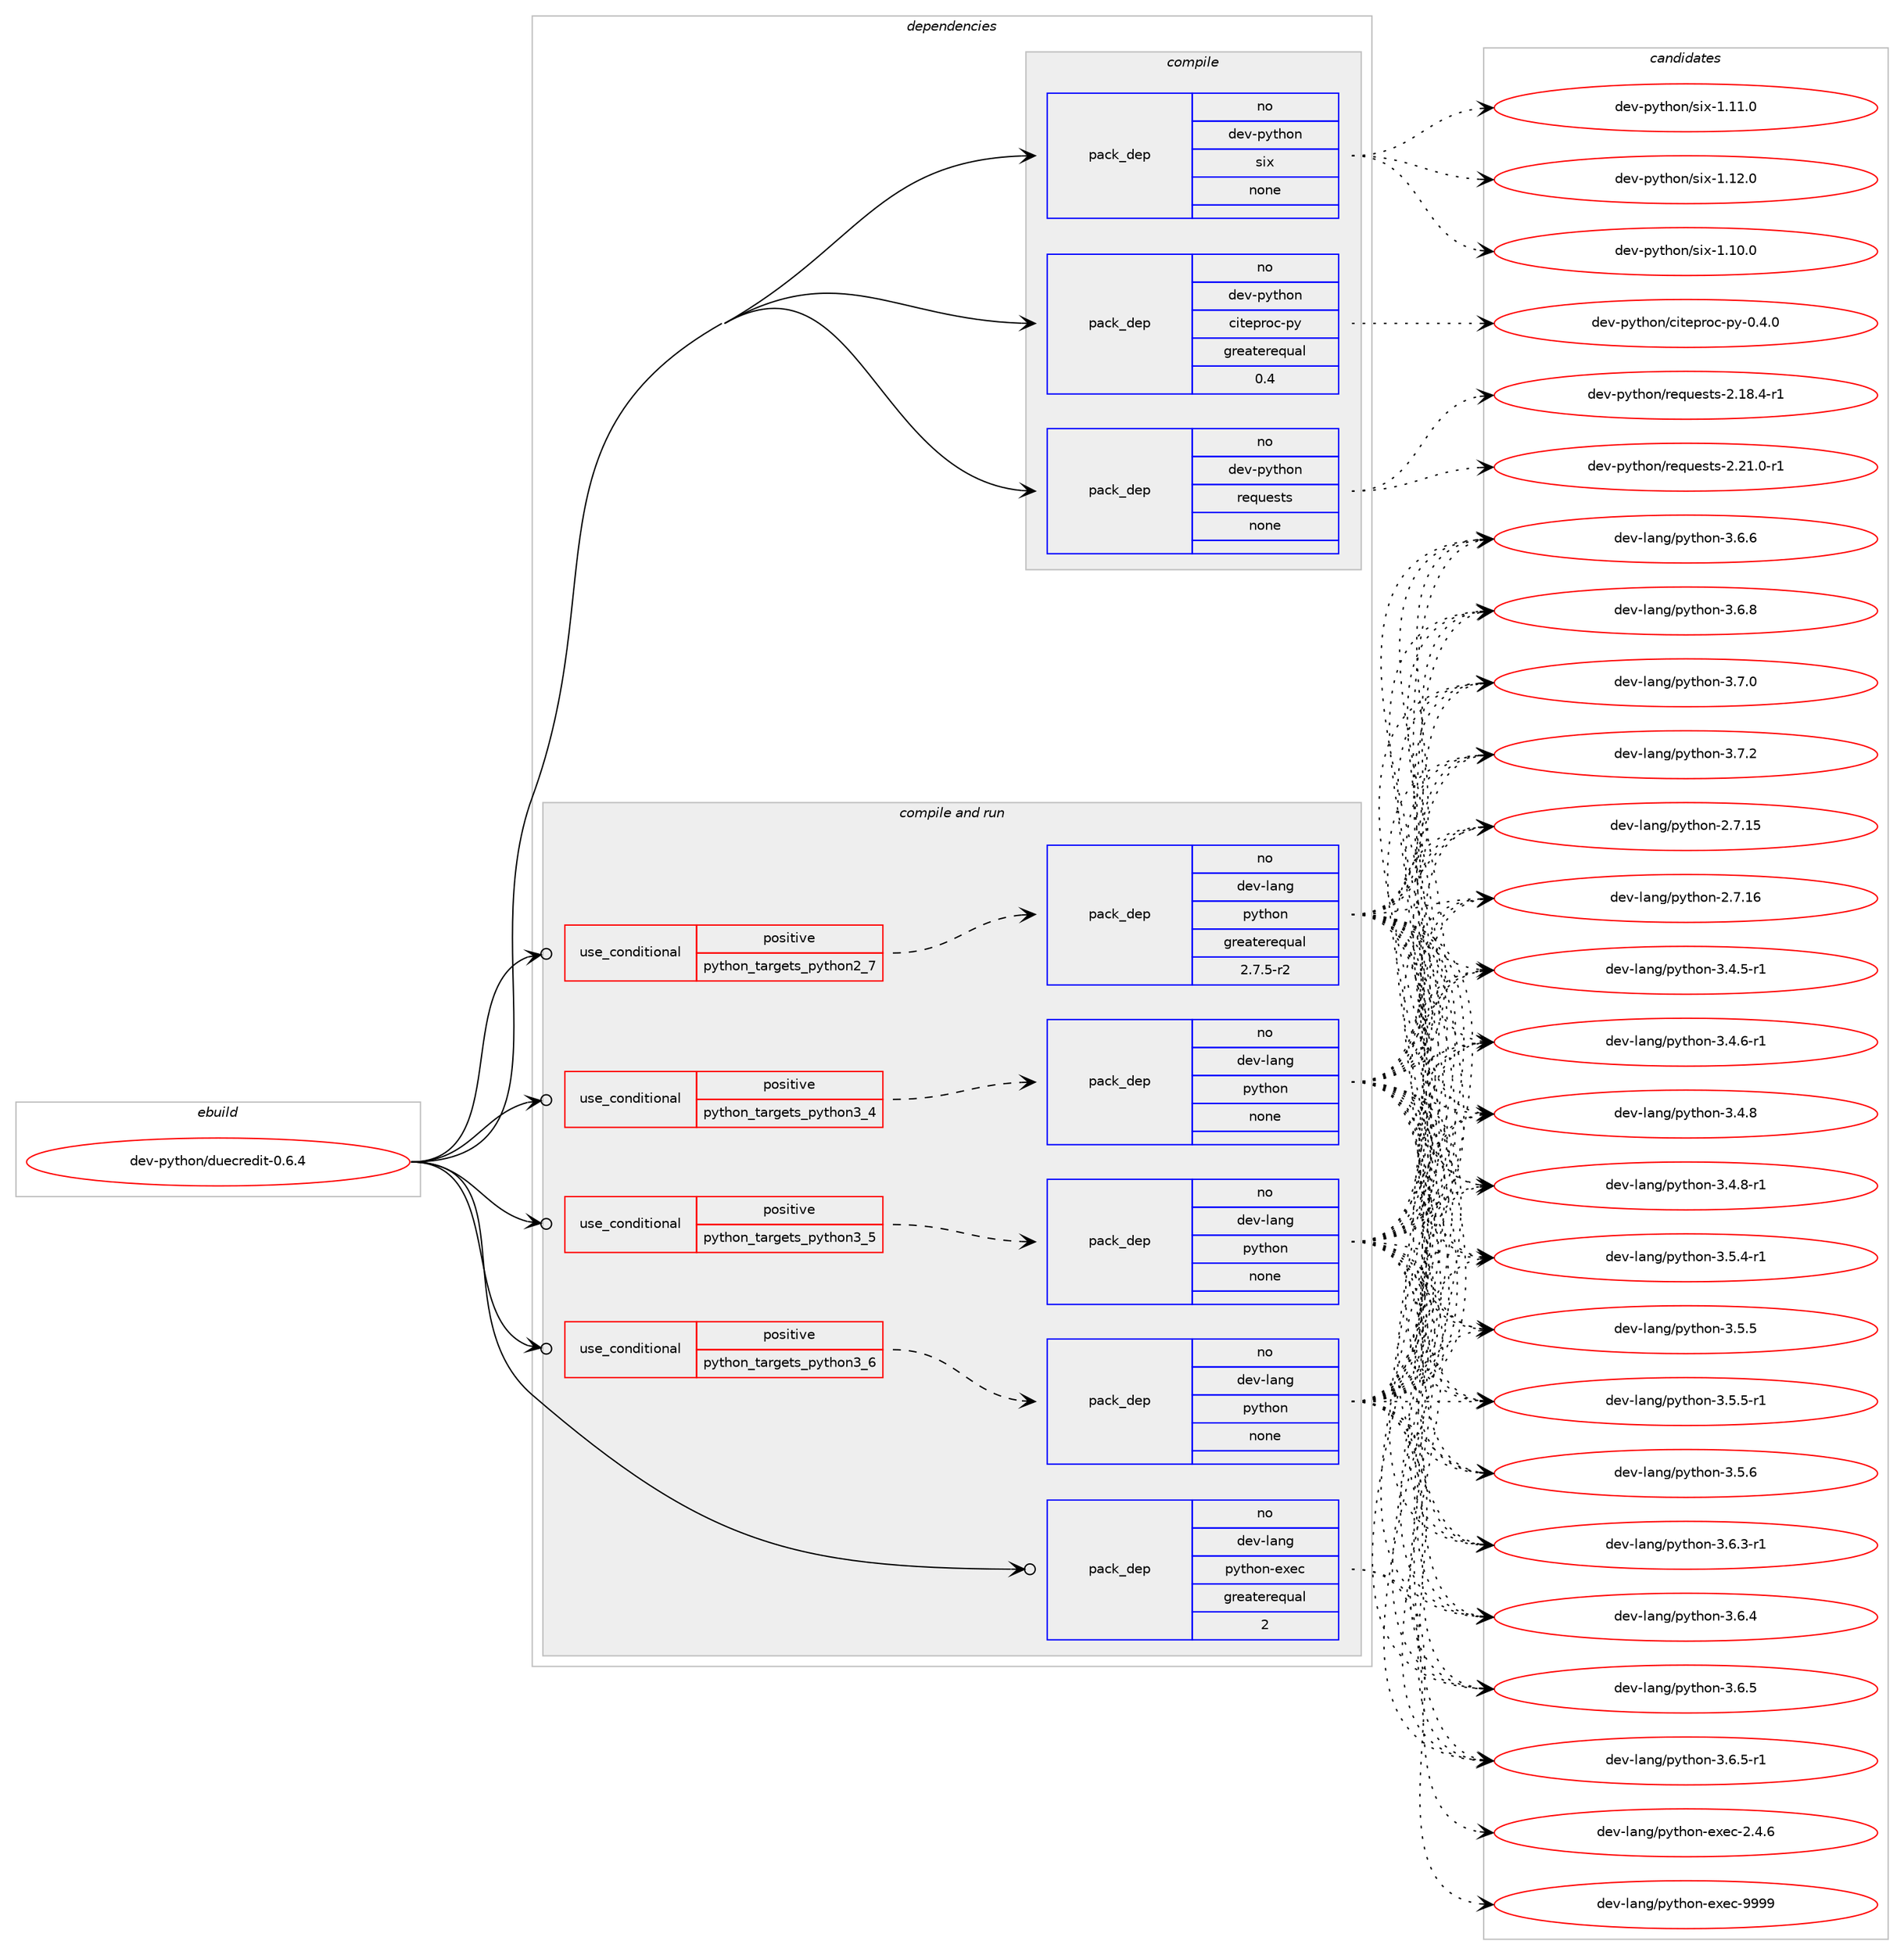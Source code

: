 digraph prolog {

# *************
# Graph options
# *************

newrank=true;
concentrate=true;
compound=true;
graph [rankdir=LR,fontname=Helvetica,fontsize=10,ranksep=1.5];#, ranksep=2.5, nodesep=0.2];
edge  [arrowhead=vee];
node  [fontname=Helvetica,fontsize=10];

# **********
# The ebuild
# **********

subgraph cluster_leftcol {
color=gray;
rank=same;
label=<<i>ebuild</i>>;
id [label="dev-python/duecredit-0.6.4", color=red, width=4, href="../dev-python/duecredit-0.6.4.svg"];
}

# ****************
# The dependencies
# ****************

subgraph cluster_midcol {
color=gray;
label=<<i>dependencies</i>>;
subgraph cluster_compile {
fillcolor="#eeeeee";
style=filled;
label=<<i>compile</i>>;
subgraph pack1010290 {
dependency1407254 [label=<<TABLE BORDER="0" CELLBORDER="1" CELLSPACING="0" CELLPADDING="4" WIDTH="220"><TR><TD ROWSPAN="6" CELLPADDING="30">pack_dep</TD></TR><TR><TD WIDTH="110">no</TD></TR><TR><TD>dev-python</TD></TR><TR><TD>citeproc-py</TD></TR><TR><TD>greaterequal</TD></TR><TR><TD>0.4</TD></TR></TABLE>>, shape=none, color=blue];
}
id:e -> dependency1407254:w [weight=20,style="solid",arrowhead="vee"];
subgraph pack1010291 {
dependency1407255 [label=<<TABLE BORDER="0" CELLBORDER="1" CELLSPACING="0" CELLPADDING="4" WIDTH="220"><TR><TD ROWSPAN="6" CELLPADDING="30">pack_dep</TD></TR><TR><TD WIDTH="110">no</TD></TR><TR><TD>dev-python</TD></TR><TR><TD>requests</TD></TR><TR><TD>none</TD></TR><TR><TD></TD></TR></TABLE>>, shape=none, color=blue];
}
id:e -> dependency1407255:w [weight=20,style="solid",arrowhead="vee"];
subgraph pack1010292 {
dependency1407256 [label=<<TABLE BORDER="0" CELLBORDER="1" CELLSPACING="0" CELLPADDING="4" WIDTH="220"><TR><TD ROWSPAN="6" CELLPADDING="30">pack_dep</TD></TR><TR><TD WIDTH="110">no</TD></TR><TR><TD>dev-python</TD></TR><TR><TD>six</TD></TR><TR><TD>none</TD></TR><TR><TD></TD></TR></TABLE>>, shape=none, color=blue];
}
id:e -> dependency1407256:w [weight=20,style="solid",arrowhead="vee"];
}
subgraph cluster_compileandrun {
fillcolor="#eeeeee";
style=filled;
label=<<i>compile and run</i>>;
subgraph cond373708 {
dependency1407257 [label=<<TABLE BORDER="0" CELLBORDER="1" CELLSPACING="0" CELLPADDING="4"><TR><TD ROWSPAN="3" CELLPADDING="10">use_conditional</TD></TR><TR><TD>positive</TD></TR><TR><TD>python_targets_python2_7</TD></TR></TABLE>>, shape=none, color=red];
subgraph pack1010293 {
dependency1407258 [label=<<TABLE BORDER="0" CELLBORDER="1" CELLSPACING="0" CELLPADDING="4" WIDTH="220"><TR><TD ROWSPAN="6" CELLPADDING="30">pack_dep</TD></TR><TR><TD WIDTH="110">no</TD></TR><TR><TD>dev-lang</TD></TR><TR><TD>python</TD></TR><TR><TD>greaterequal</TD></TR><TR><TD>2.7.5-r2</TD></TR></TABLE>>, shape=none, color=blue];
}
dependency1407257:e -> dependency1407258:w [weight=20,style="dashed",arrowhead="vee"];
}
id:e -> dependency1407257:w [weight=20,style="solid",arrowhead="odotvee"];
subgraph cond373709 {
dependency1407259 [label=<<TABLE BORDER="0" CELLBORDER="1" CELLSPACING="0" CELLPADDING="4"><TR><TD ROWSPAN="3" CELLPADDING="10">use_conditional</TD></TR><TR><TD>positive</TD></TR><TR><TD>python_targets_python3_4</TD></TR></TABLE>>, shape=none, color=red];
subgraph pack1010294 {
dependency1407260 [label=<<TABLE BORDER="0" CELLBORDER="1" CELLSPACING="0" CELLPADDING="4" WIDTH="220"><TR><TD ROWSPAN="6" CELLPADDING="30">pack_dep</TD></TR><TR><TD WIDTH="110">no</TD></TR><TR><TD>dev-lang</TD></TR><TR><TD>python</TD></TR><TR><TD>none</TD></TR><TR><TD></TD></TR></TABLE>>, shape=none, color=blue];
}
dependency1407259:e -> dependency1407260:w [weight=20,style="dashed",arrowhead="vee"];
}
id:e -> dependency1407259:w [weight=20,style="solid",arrowhead="odotvee"];
subgraph cond373710 {
dependency1407261 [label=<<TABLE BORDER="0" CELLBORDER="1" CELLSPACING="0" CELLPADDING="4"><TR><TD ROWSPAN="3" CELLPADDING="10">use_conditional</TD></TR><TR><TD>positive</TD></TR><TR><TD>python_targets_python3_5</TD></TR></TABLE>>, shape=none, color=red];
subgraph pack1010295 {
dependency1407262 [label=<<TABLE BORDER="0" CELLBORDER="1" CELLSPACING="0" CELLPADDING="4" WIDTH="220"><TR><TD ROWSPAN="6" CELLPADDING="30">pack_dep</TD></TR><TR><TD WIDTH="110">no</TD></TR><TR><TD>dev-lang</TD></TR><TR><TD>python</TD></TR><TR><TD>none</TD></TR><TR><TD></TD></TR></TABLE>>, shape=none, color=blue];
}
dependency1407261:e -> dependency1407262:w [weight=20,style="dashed",arrowhead="vee"];
}
id:e -> dependency1407261:w [weight=20,style="solid",arrowhead="odotvee"];
subgraph cond373711 {
dependency1407263 [label=<<TABLE BORDER="0" CELLBORDER="1" CELLSPACING="0" CELLPADDING="4"><TR><TD ROWSPAN="3" CELLPADDING="10">use_conditional</TD></TR><TR><TD>positive</TD></TR><TR><TD>python_targets_python3_6</TD></TR></TABLE>>, shape=none, color=red];
subgraph pack1010296 {
dependency1407264 [label=<<TABLE BORDER="0" CELLBORDER="1" CELLSPACING="0" CELLPADDING="4" WIDTH="220"><TR><TD ROWSPAN="6" CELLPADDING="30">pack_dep</TD></TR><TR><TD WIDTH="110">no</TD></TR><TR><TD>dev-lang</TD></TR><TR><TD>python</TD></TR><TR><TD>none</TD></TR><TR><TD></TD></TR></TABLE>>, shape=none, color=blue];
}
dependency1407263:e -> dependency1407264:w [weight=20,style="dashed",arrowhead="vee"];
}
id:e -> dependency1407263:w [weight=20,style="solid",arrowhead="odotvee"];
subgraph pack1010297 {
dependency1407265 [label=<<TABLE BORDER="0" CELLBORDER="1" CELLSPACING="0" CELLPADDING="4" WIDTH="220"><TR><TD ROWSPAN="6" CELLPADDING="30">pack_dep</TD></TR><TR><TD WIDTH="110">no</TD></TR><TR><TD>dev-lang</TD></TR><TR><TD>python-exec</TD></TR><TR><TD>greaterequal</TD></TR><TR><TD>2</TD></TR></TABLE>>, shape=none, color=blue];
}
id:e -> dependency1407265:w [weight=20,style="solid",arrowhead="odotvee"];
}
subgraph cluster_run {
fillcolor="#eeeeee";
style=filled;
label=<<i>run</i>>;
}
}

# **************
# The candidates
# **************

subgraph cluster_choices {
rank=same;
color=gray;
label=<<i>candidates</i>>;

subgraph choice1010290 {
color=black;
nodesep=1;
choice1001011184511212111610411111047991051161011121141119945112121454846524648 [label="dev-python/citeproc-py-0.4.0", color=red, width=4,href="../dev-python/citeproc-py-0.4.0.svg"];
dependency1407254:e -> choice1001011184511212111610411111047991051161011121141119945112121454846524648:w [style=dotted,weight="100"];
}
subgraph choice1010291 {
color=black;
nodesep=1;
choice1001011184511212111610411111047114101113117101115116115455046495646524511449 [label="dev-python/requests-2.18.4-r1", color=red, width=4,href="../dev-python/requests-2.18.4-r1.svg"];
choice1001011184511212111610411111047114101113117101115116115455046504946484511449 [label="dev-python/requests-2.21.0-r1", color=red, width=4,href="../dev-python/requests-2.21.0-r1.svg"];
dependency1407255:e -> choice1001011184511212111610411111047114101113117101115116115455046495646524511449:w [style=dotted,weight="100"];
dependency1407255:e -> choice1001011184511212111610411111047114101113117101115116115455046504946484511449:w [style=dotted,weight="100"];
}
subgraph choice1010292 {
color=black;
nodesep=1;
choice100101118451121211161041111104711510512045494649484648 [label="dev-python/six-1.10.0", color=red, width=4,href="../dev-python/six-1.10.0.svg"];
choice100101118451121211161041111104711510512045494649494648 [label="dev-python/six-1.11.0", color=red, width=4,href="../dev-python/six-1.11.0.svg"];
choice100101118451121211161041111104711510512045494649504648 [label="dev-python/six-1.12.0", color=red, width=4,href="../dev-python/six-1.12.0.svg"];
dependency1407256:e -> choice100101118451121211161041111104711510512045494649484648:w [style=dotted,weight="100"];
dependency1407256:e -> choice100101118451121211161041111104711510512045494649494648:w [style=dotted,weight="100"];
dependency1407256:e -> choice100101118451121211161041111104711510512045494649504648:w [style=dotted,weight="100"];
}
subgraph choice1010293 {
color=black;
nodesep=1;
choice10010111845108971101034711212111610411111045504655464953 [label="dev-lang/python-2.7.15", color=red, width=4,href="../dev-lang/python-2.7.15.svg"];
choice10010111845108971101034711212111610411111045504655464954 [label="dev-lang/python-2.7.16", color=red, width=4,href="../dev-lang/python-2.7.16.svg"];
choice1001011184510897110103471121211161041111104551465246534511449 [label="dev-lang/python-3.4.5-r1", color=red, width=4,href="../dev-lang/python-3.4.5-r1.svg"];
choice1001011184510897110103471121211161041111104551465246544511449 [label="dev-lang/python-3.4.6-r1", color=red, width=4,href="../dev-lang/python-3.4.6-r1.svg"];
choice100101118451089711010347112121116104111110455146524656 [label="dev-lang/python-3.4.8", color=red, width=4,href="../dev-lang/python-3.4.8.svg"];
choice1001011184510897110103471121211161041111104551465246564511449 [label="dev-lang/python-3.4.8-r1", color=red, width=4,href="../dev-lang/python-3.4.8-r1.svg"];
choice1001011184510897110103471121211161041111104551465346524511449 [label="dev-lang/python-3.5.4-r1", color=red, width=4,href="../dev-lang/python-3.5.4-r1.svg"];
choice100101118451089711010347112121116104111110455146534653 [label="dev-lang/python-3.5.5", color=red, width=4,href="../dev-lang/python-3.5.5.svg"];
choice1001011184510897110103471121211161041111104551465346534511449 [label="dev-lang/python-3.5.5-r1", color=red, width=4,href="../dev-lang/python-3.5.5-r1.svg"];
choice100101118451089711010347112121116104111110455146534654 [label="dev-lang/python-3.5.6", color=red, width=4,href="../dev-lang/python-3.5.6.svg"];
choice1001011184510897110103471121211161041111104551465446514511449 [label="dev-lang/python-3.6.3-r1", color=red, width=4,href="../dev-lang/python-3.6.3-r1.svg"];
choice100101118451089711010347112121116104111110455146544652 [label="dev-lang/python-3.6.4", color=red, width=4,href="../dev-lang/python-3.6.4.svg"];
choice100101118451089711010347112121116104111110455146544653 [label="dev-lang/python-3.6.5", color=red, width=4,href="../dev-lang/python-3.6.5.svg"];
choice1001011184510897110103471121211161041111104551465446534511449 [label="dev-lang/python-3.6.5-r1", color=red, width=4,href="../dev-lang/python-3.6.5-r1.svg"];
choice100101118451089711010347112121116104111110455146544654 [label="dev-lang/python-3.6.6", color=red, width=4,href="../dev-lang/python-3.6.6.svg"];
choice100101118451089711010347112121116104111110455146544656 [label="dev-lang/python-3.6.8", color=red, width=4,href="../dev-lang/python-3.6.8.svg"];
choice100101118451089711010347112121116104111110455146554648 [label="dev-lang/python-3.7.0", color=red, width=4,href="../dev-lang/python-3.7.0.svg"];
choice100101118451089711010347112121116104111110455146554650 [label="dev-lang/python-3.7.2", color=red, width=4,href="../dev-lang/python-3.7.2.svg"];
dependency1407258:e -> choice10010111845108971101034711212111610411111045504655464953:w [style=dotted,weight="100"];
dependency1407258:e -> choice10010111845108971101034711212111610411111045504655464954:w [style=dotted,weight="100"];
dependency1407258:e -> choice1001011184510897110103471121211161041111104551465246534511449:w [style=dotted,weight="100"];
dependency1407258:e -> choice1001011184510897110103471121211161041111104551465246544511449:w [style=dotted,weight="100"];
dependency1407258:e -> choice100101118451089711010347112121116104111110455146524656:w [style=dotted,weight="100"];
dependency1407258:e -> choice1001011184510897110103471121211161041111104551465246564511449:w [style=dotted,weight="100"];
dependency1407258:e -> choice1001011184510897110103471121211161041111104551465346524511449:w [style=dotted,weight="100"];
dependency1407258:e -> choice100101118451089711010347112121116104111110455146534653:w [style=dotted,weight="100"];
dependency1407258:e -> choice1001011184510897110103471121211161041111104551465346534511449:w [style=dotted,weight="100"];
dependency1407258:e -> choice100101118451089711010347112121116104111110455146534654:w [style=dotted,weight="100"];
dependency1407258:e -> choice1001011184510897110103471121211161041111104551465446514511449:w [style=dotted,weight="100"];
dependency1407258:e -> choice100101118451089711010347112121116104111110455146544652:w [style=dotted,weight="100"];
dependency1407258:e -> choice100101118451089711010347112121116104111110455146544653:w [style=dotted,weight="100"];
dependency1407258:e -> choice1001011184510897110103471121211161041111104551465446534511449:w [style=dotted,weight="100"];
dependency1407258:e -> choice100101118451089711010347112121116104111110455146544654:w [style=dotted,weight="100"];
dependency1407258:e -> choice100101118451089711010347112121116104111110455146544656:w [style=dotted,weight="100"];
dependency1407258:e -> choice100101118451089711010347112121116104111110455146554648:w [style=dotted,weight="100"];
dependency1407258:e -> choice100101118451089711010347112121116104111110455146554650:w [style=dotted,weight="100"];
}
subgraph choice1010294 {
color=black;
nodesep=1;
choice10010111845108971101034711212111610411111045504655464953 [label="dev-lang/python-2.7.15", color=red, width=4,href="../dev-lang/python-2.7.15.svg"];
choice10010111845108971101034711212111610411111045504655464954 [label="dev-lang/python-2.7.16", color=red, width=4,href="../dev-lang/python-2.7.16.svg"];
choice1001011184510897110103471121211161041111104551465246534511449 [label="dev-lang/python-3.4.5-r1", color=red, width=4,href="../dev-lang/python-3.4.5-r1.svg"];
choice1001011184510897110103471121211161041111104551465246544511449 [label="dev-lang/python-3.4.6-r1", color=red, width=4,href="../dev-lang/python-3.4.6-r1.svg"];
choice100101118451089711010347112121116104111110455146524656 [label="dev-lang/python-3.4.8", color=red, width=4,href="../dev-lang/python-3.4.8.svg"];
choice1001011184510897110103471121211161041111104551465246564511449 [label="dev-lang/python-3.4.8-r1", color=red, width=4,href="../dev-lang/python-3.4.8-r1.svg"];
choice1001011184510897110103471121211161041111104551465346524511449 [label="dev-lang/python-3.5.4-r1", color=red, width=4,href="../dev-lang/python-3.5.4-r1.svg"];
choice100101118451089711010347112121116104111110455146534653 [label="dev-lang/python-3.5.5", color=red, width=4,href="../dev-lang/python-3.5.5.svg"];
choice1001011184510897110103471121211161041111104551465346534511449 [label="dev-lang/python-3.5.5-r1", color=red, width=4,href="../dev-lang/python-3.5.5-r1.svg"];
choice100101118451089711010347112121116104111110455146534654 [label="dev-lang/python-3.5.6", color=red, width=4,href="../dev-lang/python-3.5.6.svg"];
choice1001011184510897110103471121211161041111104551465446514511449 [label="dev-lang/python-3.6.3-r1", color=red, width=4,href="../dev-lang/python-3.6.3-r1.svg"];
choice100101118451089711010347112121116104111110455146544652 [label="dev-lang/python-3.6.4", color=red, width=4,href="../dev-lang/python-3.6.4.svg"];
choice100101118451089711010347112121116104111110455146544653 [label="dev-lang/python-3.6.5", color=red, width=4,href="../dev-lang/python-3.6.5.svg"];
choice1001011184510897110103471121211161041111104551465446534511449 [label="dev-lang/python-3.6.5-r1", color=red, width=4,href="../dev-lang/python-3.6.5-r1.svg"];
choice100101118451089711010347112121116104111110455146544654 [label="dev-lang/python-3.6.6", color=red, width=4,href="../dev-lang/python-3.6.6.svg"];
choice100101118451089711010347112121116104111110455146544656 [label="dev-lang/python-3.6.8", color=red, width=4,href="../dev-lang/python-3.6.8.svg"];
choice100101118451089711010347112121116104111110455146554648 [label="dev-lang/python-3.7.0", color=red, width=4,href="../dev-lang/python-3.7.0.svg"];
choice100101118451089711010347112121116104111110455146554650 [label="dev-lang/python-3.7.2", color=red, width=4,href="../dev-lang/python-3.7.2.svg"];
dependency1407260:e -> choice10010111845108971101034711212111610411111045504655464953:w [style=dotted,weight="100"];
dependency1407260:e -> choice10010111845108971101034711212111610411111045504655464954:w [style=dotted,weight="100"];
dependency1407260:e -> choice1001011184510897110103471121211161041111104551465246534511449:w [style=dotted,weight="100"];
dependency1407260:e -> choice1001011184510897110103471121211161041111104551465246544511449:w [style=dotted,weight="100"];
dependency1407260:e -> choice100101118451089711010347112121116104111110455146524656:w [style=dotted,weight="100"];
dependency1407260:e -> choice1001011184510897110103471121211161041111104551465246564511449:w [style=dotted,weight="100"];
dependency1407260:e -> choice1001011184510897110103471121211161041111104551465346524511449:w [style=dotted,weight="100"];
dependency1407260:e -> choice100101118451089711010347112121116104111110455146534653:w [style=dotted,weight="100"];
dependency1407260:e -> choice1001011184510897110103471121211161041111104551465346534511449:w [style=dotted,weight="100"];
dependency1407260:e -> choice100101118451089711010347112121116104111110455146534654:w [style=dotted,weight="100"];
dependency1407260:e -> choice1001011184510897110103471121211161041111104551465446514511449:w [style=dotted,weight="100"];
dependency1407260:e -> choice100101118451089711010347112121116104111110455146544652:w [style=dotted,weight="100"];
dependency1407260:e -> choice100101118451089711010347112121116104111110455146544653:w [style=dotted,weight="100"];
dependency1407260:e -> choice1001011184510897110103471121211161041111104551465446534511449:w [style=dotted,weight="100"];
dependency1407260:e -> choice100101118451089711010347112121116104111110455146544654:w [style=dotted,weight="100"];
dependency1407260:e -> choice100101118451089711010347112121116104111110455146544656:w [style=dotted,weight="100"];
dependency1407260:e -> choice100101118451089711010347112121116104111110455146554648:w [style=dotted,weight="100"];
dependency1407260:e -> choice100101118451089711010347112121116104111110455146554650:w [style=dotted,weight="100"];
}
subgraph choice1010295 {
color=black;
nodesep=1;
choice10010111845108971101034711212111610411111045504655464953 [label="dev-lang/python-2.7.15", color=red, width=4,href="../dev-lang/python-2.7.15.svg"];
choice10010111845108971101034711212111610411111045504655464954 [label="dev-lang/python-2.7.16", color=red, width=4,href="../dev-lang/python-2.7.16.svg"];
choice1001011184510897110103471121211161041111104551465246534511449 [label="dev-lang/python-3.4.5-r1", color=red, width=4,href="../dev-lang/python-3.4.5-r1.svg"];
choice1001011184510897110103471121211161041111104551465246544511449 [label="dev-lang/python-3.4.6-r1", color=red, width=4,href="../dev-lang/python-3.4.6-r1.svg"];
choice100101118451089711010347112121116104111110455146524656 [label="dev-lang/python-3.4.8", color=red, width=4,href="../dev-lang/python-3.4.8.svg"];
choice1001011184510897110103471121211161041111104551465246564511449 [label="dev-lang/python-3.4.8-r1", color=red, width=4,href="../dev-lang/python-3.4.8-r1.svg"];
choice1001011184510897110103471121211161041111104551465346524511449 [label="dev-lang/python-3.5.4-r1", color=red, width=4,href="../dev-lang/python-3.5.4-r1.svg"];
choice100101118451089711010347112121116104111110455146534653 [label="dev-lang/python-3.5.5", color=red, width=4,href="../dev-lang/python-3.5.5.svg"];
choice1001011184510897110103471121211161041111104551465346534511449 [label="dev-lang/python-3.5.5-r1", color=red, width=4,href="../dev-lang/python-3.5.5-r1.svg"];
choice100101118451089711010347112121116104111110455146534654 [label="dev-lang/python-3.5.6", color=red, width=4,href="../dev-lang/python-3.5.6.svg"];
choice1001011184510897110103471121211161041111104551465446514511449 [label="dev-lang/python-3.6.3-r1", color=red, width=4,href="../dev-lang/python-3.6.3-r1.svg"];
choice100101118451089711010347112121116104111110455146544652 [label="dev-lang/python-3.6.4", color=red, width=4,href="../dev-lang/python-3.6.4.svg"];
choice100101118451089711010347112121116104111110455146544653 [label="dev-lang/python-3.6.5", color=red, width=4,href="../dev-lang/python-3.6.5.svg"];
choice1001011184510897110103471121211161041111104551465446534511449 [label="dev-lang/python-3.6.5-r1", color=red, width=4,href="../dev-lang/python-3.6.5-r1.svg"];
choice100101118451089711010347112121116104111110455146544654 [label="dev-lang/python-3.6.6", color=red, width=4,href="../dev-lang/python-3.6.6.svg"];
choice100101118451089711010347112121116104111110455146544656 [label="dev-lang/python-3.6.8", color=red, width=4,href="../dev-lang/python-3.6.8.svg"];
choice100101118451089711010347112121116104111110455146554648 [label="dev-lang/python-3.7.0", color=red, width=4,href="../dev-lang/python-3.7.0.svg"];
choice100101118451089711010347112121116104111110455146554650 [label="dev-lang/python-3.7.2", color=red, width=4,href="../dev-lang/python-3.7.2.svg"];
dependency1407262:e -> choice10010111845108971101034711212111610411111045504655464953:w [style=dotted,weight="100"];
dependency1407262:e -> choice10010111845108971101034711212111610411111045504655464954:w [style=dotted,weight="100"];
dependency1407262:e -> choice1001011184510897110103471121211161041111104551465246534511449:w [style=dotted,weight="100"];
dependency1407262:e -> choice1001011184510897110103471121211161041111104551465246544511449:w [style=dotted,weight="100"];
dependency1407262:e -> choice100101118451089711010347112121116104111110455146524656:w [style=dotted,weight="100"];
dependency1407262:e -> choice1001011184510897110103471121211161041111104551465246564511449:w [style=dotted,weight="100"];
dependency1407262:e -> choice1001011184510897110103471121211161041111104551465346524511449:w [style=dotted,weight="100"];
dependency1407262:e -> choice100101118451089711010347112121116104111110455146534653:w [style=dotted,weight="100"];
dependency1407262:e -> choice1001011184510897110103471121211161041111104551465346534511449:w [style=dotted,weight="100"];
dependency1407262:e -> choice100101118451089711010347112121116104111110455146534654:w [style=dotted,weight="100"];
dependency1407262:e -> choice1001011184510897110103471121211161041111104551465446514511449:w [style=dotted,weight="100"];
dependency1407262:e -> choice100101118451089711010347112121116104111110455146544652:w [style=dotted,weight="100"];
dependency1407262:e -> choice100101118451089711010347112121116104111110455146544653:w [style=dotted,weight="100"];
dependency1407262:e -> choice1001011184510897110103471121211161041111104551465446534511449:w [style=dotted,weight="100"];
dependency1407262:e -> choice100101118451089711010347112121116104111110455146544654:w [style=dotted,weight="100"];
dependency1407262:e -> choice100101118451089711010347112121116104111110455146544656:w [style=dotted,weight="100"];
dependency1407262:e -> choice100101118451089711010347112121116104111110455146554648:w [style=dotted,weight="100"];
dependency1407262:e -> choice100101118451089711010347112121116104111110455146554650:w [style=dotted,weight="100"];
}
subgraph choice1010296 {
color=black;
nodesep=1;
choice10010111845108971101034711212111610411111045504655464953 [label="dev-lang/python-2.7.15", color=red, width=4,href="../dev-lang/python-2.7.15.svg"];
choice10010111845108971101034711212111610411111045504655464954 [label="dev-lang/python-2.7.16", color=red, width=4,href="../dev-lang/python-2.7.16.svg"];
choice1001011184510897110103471121211161041111104551465246534511449 [label="dev-lang/python-3.4.5-r1", color=red, width=4,href="../dev-lang/python-3.4.5-r1.svg"];
choice1001011184510897110103471121211161041111104551465246544511449 [label="dev-lang/python-3.4.6-r1", color=red, width=4,href="../dev-lang/python-3.4.6-r1.svg"];
choice100101118451089711010347112121116104111110455146524656 [label="dev-lang/python-3.4.8", color=red, width=4,href="../dev-lang/python-3.4.8.svg"];
choice1001011184510897110103471121211161041111104551465246564511449 [label="dev-lang/python-3.4.8-r1", color=red, width=4,href="../dev-lang/python-3.4.8-r1.svg"];
choice1001011184510897110103471121211161041111104551465346524511449 [label="dev-lang/python-3.5.4-r1", color=red, width=4,href="../dev-lang/python-3.5.4-r1.svg"];
choice100101118451089711010347112121116104111110455146534653 [label="dev-lang/python-3.5.5", color=red, width=4,href="../dev-lang/python-3.5.5.svg"];
choice1001011184510897110103471121211161041111104551465346534511449 [label="dev-lang/python-3.5.5-r1", color=red, width=4,href="../dev-lang/python-3.5.5-r1.svg"];
choice100101118451089711010347112121116104111110455146534654 [label="dev-lang/python-3.5.6", color=red, width=4,href="../dev-lang/python-3.5.6.svg"];
choice1001011184510897110103471121211161041111104551465446514511449 [label="dev-lang/python-3.6.3-r1", color=red, width=4,href="../dev-lang/python-3.6.3-r1.svg"];
choice100101118451089711010347112121116104111110455146544652 [label="dev-lang/python-3.6.4", color=red, width=4,href="../dev-lang/python-3.6.4.svg"];
choice100101118451089711010347112121116104111110455146544653 [label="dev-lang/python-3.6.5", color=red, width=4,href="../dev-lang/python-3.6.5.svg"];
choice1001011184510897110103471121211161041111104551465446534511449 [label="dev-lang/python-3.6.5-r1", color=red, width=4,href="../dev-lang/python-3.6.5-r1.svg"];
choice100101118451089711010347112121116104111110455146544654 [label="dev-lang/python-3.6.6", color=red, width=4,href="../dev-lang/python-3.6.6.svg"];
choice100101118451089711010347112121116104111110455146544656 [label="dev-lang/python-3.6.8", color=red, width=4,href="../dev-lang/python-3.6.8.svg"];
choice100101118451089711010347112121116104111110455146554648 [label="dev-lang/python-3.7.0", color=red, width=4,href="../dev-lang/python-3.7.0.svg"];
choice100101118451089711010347112121116104111110455146554650 [label="dev-lang/python-3.7.2", color=red, width=4,href="../dev-lang/python-3.7.2.svg"];
dependency1407264:e -> choice10010111845108971101034711212111610411111045504655464953:w [style=dotted,weight="100"];
dependency1407264:e -> choice10010111845108971101034711212111610411111045504655464954:w [style=dotted,weight="100"];
dependency1407264:e -> choice1001011184510897110103471121211161041111104551465246534511449:w [style=dotted,weight="100"];
dependency1407264:e -> choice1001011184510897110103471121211161041111104551465246544511449:w [style=dotted,weight="100"];
dependency1407264:e -> choice100101118451089711010347112121116104111110455146524656:w [style=dotted,weight="100"];
dependency1407264:e -> choice1001011184510897110103471121211161041111104551465246564511449:w [style=dotted,weight="100"];
dependency1407264:e -> choice1001011184510897110103471121211161041111104551465346524511449:w [style=dotted,weight="100"];
dependency1407264:e -> choice100101118451089711010347112121116104111110455146534653:w [style=dotted,weight="100"];
dependency1407264:e -> choice1001011184510897110103471121211161041111104551465346534511449:w [style=dotted,weight="100"];
dependency1407264:e -> choice100101118451089711010347112121116104111110455146534654:w [style=dotted,weight="100"];
dependency1407264:e -> choice1001011184510897110103471121211161041111104551465446514511449:w [style=dotted,weight="100"];
dependency1407264:e -> choice100101118451089711010347112121116104111110455146544652:w [style=dotted,weight="100"];
dependency1407264:e -> choice100101118451089711010347112121116104111110455146544653:w [style=dotted,weight="100"];
dependency1407264:e -> choice1001011184510897110103471121211161041111104551465446534511449:w [style=dotted,weight="100"];
dependency1407264:e -> choice100101118451089711010347112121116104111110455146544654:w [style=dotted,weight="100"];
dependency1407264:e -> choice100101118451089711010347112121116104111110455146544656:w [style=dotted,weight="100"];
dependency1407264:e -> choice100101118451089711010347112121116104111110455146554648:w [style=dotted,weight="100"];
dependency1407264:e -> choice100101118451089711010347112121116104111110455146554650:w [style=dotted,weight="100"];
}
subgraph choice1010297 {
color=black;
nodesep=1;
choice1001011184510897110103471121211161041111104510112010199455046524654 [label="dev-lang/python-exec-2.4.6", color=red, width=4,href="../dev-lang/python-exec-2.4.6.svg"];
choice10010111845108971101034711212111610411111045101120101994557575757 [label="dev-lang/python-exec-9999", color=red, width=4,href="../dev-lang/python-exec-9999.svg"];
dependency1407265:e -> choice1001011184510897110103471121211161041111104510112010199455046524654:w [style=dotted,weight="100"];
dependency1407265:e -> choice10010111845108971101034711212111610411111045101120101994557575757:w [style=dotted,weight="100"];
}
}

}
